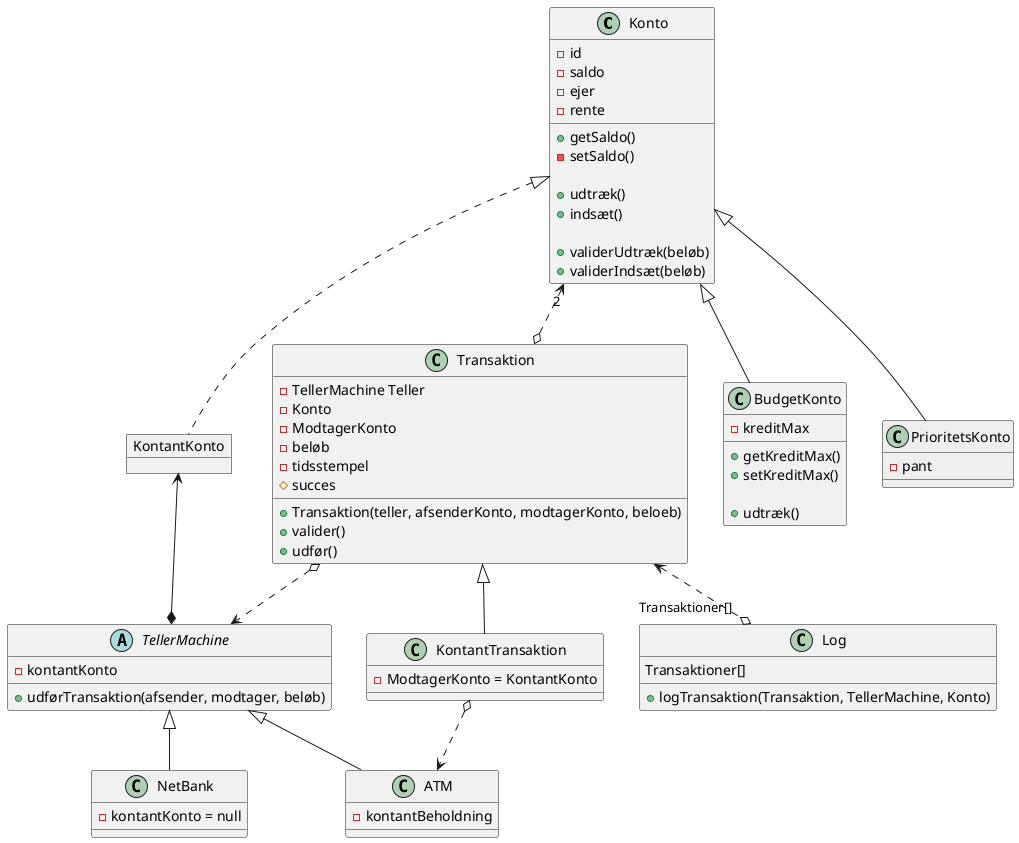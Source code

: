 @startuml


class Konto {
    - id
    - saldo
    - ejer
    - rente

    + getSaldo()
    - setSaldo()

    + udtræk()
    + indsæt()

    + validerUdtræk(beløb)
    + validerIndsæt(beløb)
}

class BudgetKonto{
    - kreditMax
    + getKreditMax()
    + setKreditMax()

    + udtræk()
}
Konto <|-- BudgetKonto

class PrioritetsKonto #eeeeee {
    - pant
}
Konto <|-- PrioritetsKonto

Object KontantKonto
KontantKonto .up.|> Konto

abstract class TellerMachine {
    + udførTransaktion(afsender, modtager, beløb)
    - kontantKonto
}
TellerMachine *-up-> KontantKonto

class NetBank {
    - kontantKonto = null
}
TellerMachine <|-- NetBank

class ATM {
    - kontantBeholdning
}
TellerMachine <|-- ATM

Konto "2" <..o Transaktion

class Transaktion {
 + Transaktion(teller, afsenderKonto, modtagerKonto, beloeb)
 - TellerMachine Teller
 - Konto
 - ModtagerKonto
 - beløb
 - tidsstempel
 # succes
 + valider()
 + udfør()
}

class KontantTransaktion {
    - ModtagerKonto = KontantKonto
}
KontantTransaktion -up-|> Transaktion

Transaktion o..> TellerMachine

KontantTransaktion o..> ATM

class Log {
    Transaktioner[]
    + logTransaktion(Transaktion, TellerMachine, Konto)
}
Transaktion <.down.o "Transaktioner[]" Log

@enduml